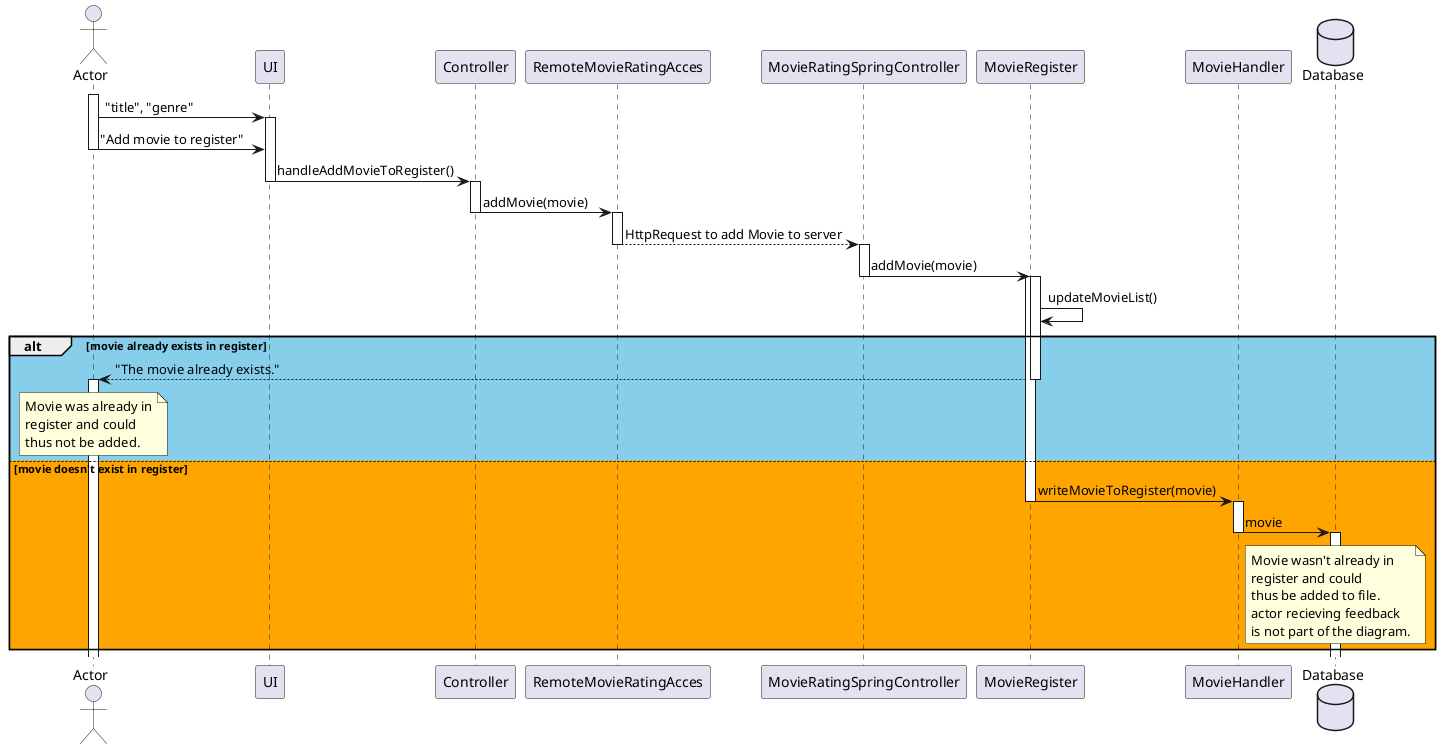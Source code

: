 @startuml Sequence Diagram
skinparam maxNoteSize 50
actor       Actor            as actor
participant UI              as ui
participant Controller      as controller
participant RemoteMovieRatingAcces   as remote
participant MovieRatingSpringController   as server
participant MovieRegister   as movreg
participant MovieHandler as movieHandler
database    Database        as database 

activate actor
actor            ->  ui :                "title", "genre"
activate ui
actor            ->  ui :                "Add movie to register"
deactivate actor
ui              ->  controller :        handleAddMovieToRegister()
deactivate ui
activate controller
controller      ->  remote :     addMovie(movie)
deactivate controller
activate remote
remote --> server : HttpRequest to add Movie to server
deactivate remote
activate server 
server -> movreg :     addMovie(movie)
deactivate server
activate movreg



activate movreg
movreg   ->  movreg :     updateMovieList()

alt #SkyBlue movie already exists in register

    movreg   --> actor :          "The movie already exists."
    deactivate movreg
    activate actor

    note over actor
        Movie was already in
        register and could 
        thus not be added.
    end note


else #Orange movie doesn't exist in register
    
    movreg   -> movieHandler :   writeMovieToRegister(movie)
    deactivate movreg
    activate movieHandler
    movieHandler    -> database :       movie
    deactivate movieHandler
    activate database
    note over database
        Movie wasn't already in
        register and could 
        thus be added to file.
        actor recieving feedback 
        is not part of the diagram.
    end note

end

@enduml